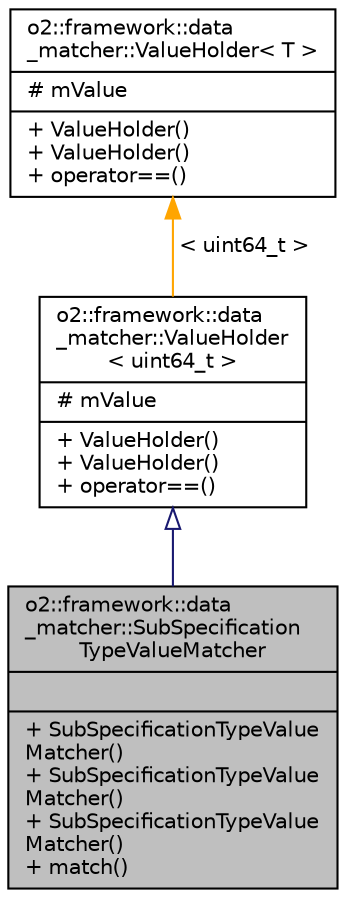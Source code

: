 digraph "o2::framework::data_matcher::SubSpecificationTypeValueMatcher"
{
 // INTERACTIVE_SVG=YES
  bgcolor="transparent";
  edge [fontname="Helvetica",fontsize="10",labelfontname="Helvetica",labelfontsize="10"];
  node [fontname="Helvetica",fontsize="10",shape=record];
  Node1 [label="{o2::framework::data\l_matcher::SubSpecification\lTypeValueMatcher\n||+ SubSpecificationTypeValue\lMatcher()\l+ SubSpecificationTypeValue\lMatcher()\l+ SubSpecificationTypeValue\lMatcher()\l+ match()\l}",height=0.2,width=0.4,color="black", fillcolor="grey75", style="filled" fontcolor="black"];
  Node2 -> Node1 [dir="back",color="midnightblue",fontsize="10",style="solid",arrowtail="onormal",fontname="Helvetica"];
  Node2 [label="{o2::framework::data\l_matcher::ValueHolder\l\< uint64_t \>\n|# mValue\l|+ ValueHolder()\l+ ValueHolder()\l+ operator==()\l}",height=0.2,width=0.4,color="black",URL="$dc/d72/classo2_1_1framework_1_1data__matcher_1_1ValueHolder.html"];
  Node3 -> Node2 [dir="back",color="orange",fontsize="10",style="solid",label=" \< uint64_t \>" ,fontname="Helvetica"];
  Node3 [label="{o2::framework::data\l_matcher::ValueHolder\< T \>\n|# mValue\l|+ ValueHolder()\l+ ValueHolder()\l+ operator==()\l}",height=0.2,width=0.4,color="black",URL="$dc/d72/classo2_1_1framework_1_1data__matcher_1_1ValueHolder.html"];
}
